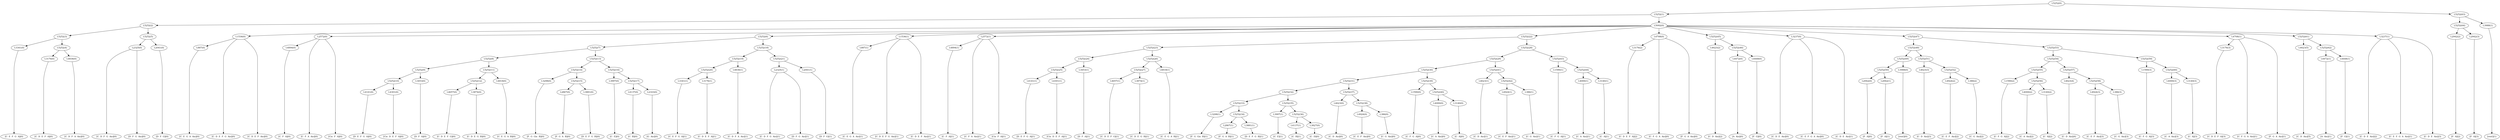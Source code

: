 digraph sample{
"L3341(0)"->"[C  E  F  G  A](0)"
"L3176(0)"->"[C  D  E  F  A](0)"
"L4836(0)"->"[C  D  F  A  Ais](0)"
"L5252(4)"->"L3176(0)"
"L5252(4)"->"L4836(0)"
"L5252(3)"->"L3341(0)"
"L5252(3)"->"L5252(4)"
"L2325(0)"->"[C  D  F  G  Ais](0)"
"L2325(0)"->"[D  F  G  Ais](0)"
"L2041(0)"->"[D  F  G](0)"
"L5252(5)"->"L2325(0)"
"L5252(5)"->"L2041(0)"
"L5252(2)"->"L5252(3)"
"L5252(2)"->"L5252(5)"
"L887(0)"->"[C  E  G  A  Ais](0)"
"L1536(0)"->"[C  D  E  F  G  Ais](0)"
"L1536(0)"->"[C  D  E  F  Ais](0)"
"L1536(0)"->"L887(0)"
"L4894(0)"->"[C  F  A](0)"
"L2572(0)"->"[C  F  A  Ais](0)"
"L2572(0)"->"L4894(0)"
"L2572(0)"->"[Cis  F  A](0)"
"L4141(0)"->"[D  E  F  G  A](0)"
"L4301(0)"->"[Cis  D  E  F  A](0)"
"L5252(10)"->"L4141(0)"
"L5252(10)"->"L4301(0)"
"L3453(0)"->"[D  F  A](0)"
"L5252(9)"->"L5252(10)"
"L5252(9)"->"L3453(0)"
"L4657(0)"->"[C  D  E  F  G](0)"
"L3874(0)"->"[C  D  E  G  B](0)"
"L5252(12)"->"L4657(0)"
"L5252(12)"->"L3874(0)"
"L4818(0)"->"[C  E  G  A  B](0)"
"L5252(11)"->"L5252(12)"
"L5252(11)"->"L4818(0)"
"L5252(8)"->"L5252(9)"
"L5252(8)"->"L5252(11)"
"L3298(0)"->"[F  G  Gis  B](0)"
"L2867(0)"->"[F  G  A  B](0)"
"L3881(0)"->"[D  E  F  G  B](0)"
"L5252(15)"->"L2867(0)"
"L5252(15)"->"L3881(0)"
"L5252(14)"->"L3298(0)"
"L5252(14)"->"L5252(15)"
"L3997(0)"->"[C  E](0)"
"L4137(0)"->"[C  B](0)"
"L2163(0)"->"[G  Ais](0)"
"L5252(17)"->"L4137(0)"
"L5252(17)"->"L2163(0)"
"L5252(16)"->"L3997(0)"
"L5252(16)"->"L5252(17)"
"L5252(13)"->"L5252(14)"
"L5252(13)"->"L5252(16)"
"L5252(7)"->"L5252(8)"
"L5252(7)"->"L5252(13)"
"L3341(1)"->"[C  E  F  G  A](1)"
"L3176(1)"->"[C  D  E  F  A](1)"
"L5252(20)"->"L3341(1)"
"L5252(20)"->"L3176(1)"
"L4836(1)"->"[C  D  F  A  Ais](1)"
"L5252(19)"->"L5252(20)"
"L5252(19)"->"L4836(1)"
"L2325(1)"->"[C  D  F  G  Ais](1)"
"L2325(1)"->"[D  F  G  Ais](1)"
"L2041(1)"->"[D  F  G](1)"
"L5252(21)"->"L2325(1)"
"L5252(21)"->"L2041(1)"
"L5252(18)"->"L5252(19)"
"L5252(18)"->"L5252(21)"
"L5252(6)"->"L5252(7)"
"L5252(6)"->"L5252(18)"
"L887(1)"->"[C  E  G  A  Ais](1)"
"L1536(1)"->"[C  D  E  F  G  Ais](1)"
"L1536(1)"->"[C  D  E  F  Ais](1)"
"L1536(1)"->"L887(1)"
"L4894(1)"->"[C  F  A](1)"
"L2572(1)"->"[C  F  A  Ais](1)"
"L2572(1)"->"L4894(1)"
"L2572(1)"->"[Cis  F  A](1)"
"L4141(1)"->"[D  E  F  G  A](1)"
"L4301(1)"->"[Cis  D  E  F  A](1)"
"L5252(25)"->"L4141(1)"
"L5252(25)"->"L4301(1)"
"L3453(1)"->"[D  F  A](1)"
"L5252(24)"->"L5252(25)"
"L5252(24)"->"L3453(1)"
"L4657(1)"->"[C  D  E  F  G](1)"
"L3874(1)"->"[C  D  E  G  B](1)"
"L5252(27)"->"L4657(1)"
"L5252(27)"->"L3874(1)"
"L4818(1)"->"[C  E  G  A  B](1)"
"L5252(26)"->"L5252(27)"
"L5252(26)"->"L4818(1)"
"L5252(23)"->"L5252(24)"
"L5252(23)"->"L5252(26)"
"L3298(1)"->"[F  G  Gis  B](1)"
"L2867(1)"->"[F  G  A  B](1)"
"L3881(1)"->"[D  E  F  G  B](1)"
"L5252(34)"->"L2867(1)"
"L5252(34)"->"L3881(1)"
"L5252(33)"->"L3298(1)"
"L5252(33)"->"L5252(34)"
"L3997(1)"->"[C  E](1)"
"L4137(1)"->"[C  B](1)"
"L3827(0)"->"[C  D](0)"
"L5252(36)"->"L4137(1)"
"L5252(36)"->"L3827(0)"
"L5252(35)"->"L3997(1)"
"L5252(35)"->"L5252(36)"
"L5252(32)"->"L5252(33)"
"L5252(32)"->"L5252(35)"
"L4623(0)"->"[C  D  Ais](0)"
"L4924(0)"->"[C  E  F  Ais](0)"
"L386(0)"->"[C  G  Ais](0)"
"L5252(38)"->"L4924(0)"
"L5252(38)"->"L386(0)"
"L5252(37)"->"L4623(0)"
"L5252(37)"->"L5252(38)"
"L5252(31)"->"L5252(32)"
"L5252(31)"->"L5252(37)"
"L1590(0)"->"[C  F  G  A](0)"
"L4000(0)"->"[C  A  Ais](0)"
"L3140(0)"->"[C  A](0)"
"L5252(40)"->"L4000(0)"
"L5252(40)"->"L3140(0)"
"L5252(39)"->"L1590(0)"
"L5252(39)"->"L5252(40)"
"L5252(30)"->"L5252(31)"
"L5252(30)"->"L5252(39)"
"L4623(1)"->"[C  D  Ais](1)"
"L4924(1)"->"[C  E  F  Ais](1)"
"L386(1)"->"[C  G  Ais](1)"
"L5252(42)"->"L4924(1)"
"L5252(42)"->"L386(1)"
"L5252(41)"->"L4623(1)"
"L5252(41)"->"L5252(42)"
"L5252(29)"->"L5252(30)"
"L5252(29)"->"L5252(41)"
"L1590(1)"->"[C  F  G  A](1)"
"L4000(1)"->"[C  A  Ais](1)"
"L3140(1)"->"[C  A](1)"
"L5252(44)"->"L4000(1)"
"L5252(44)"->"L3140(1)"
"L5252(43)"->"L1590(1)"
"L5252(43)"->"L5252(44)"
"L5252(28)"->"L5252(29)"
"L5252(28)"->"L5252(43)"
"L5252(22)"->"L5252(23)"
"L5252(22)"->"L5252(28)"
"L3176(2)"->"[C  D  E  F  A](2)"
"L4708(0)"->"[C  F  G  A  Ais](0)"
"L4708(0)"->"L3176(2)"
"L4708(0)"->"[F  G  A  Ais](0)"
"L4623(2)"->"[C  D  Ais](2)"
"L4472(0)"->"[A  Ais](0)"
"L4448(0)"->"[F  G](0)"
"L5252(46)"->"L4472(0)"
"L5252(46)"->"L4448(0)"
"L5252(45)"->"L4623(2)"
"L5252(45)"->"L5252(46)"
"L3237(0)"->"[C  D  E  Ais](0)"
"L3237(0)"->"[C  E  F  G  A  Ais](0)"
"L3237(0)"->"[C  D  E  Ais](1)"
"L2942(0)"->"[F  A](0)"
"L2942(1)"->"[F  A](1)"
"L5252(50)"->"L2942(0)"
"L5252(50)"->"L2942(1)"
"L3988(0)"->"[rest](0)"
"L5252(49)"->"L5252(50)"
"L5252(49)"->"L3988(0)"
"L4623(3)"->"[C  D  Ais](3)"
"L4924(2)"->"[C  E  F  Ais](2)"
"L386(2)"->"[C  G  Ais](2)"
"L5252(52)"->"L4924(2)"
"L5252(52)"->"L386(2)"
"L5252(51)"->"L4623(3)"
"L5252(51)"->"L5252(52)"
"L5252(48)"->"L5252(49)"
"L5252(48)"->"L5252(51)"
"L1590(2)"->"[C  F  G  A](2)"
"L4000(2)"->"[C  A  Ais](2)"
"L3140(2)"->"[C  A](2)"
"L5252(56)"->"L4000(2)"
"L5252(56)"->"L3140(2)"
"L5252(55)"->"L1590(2)"
"L5252(55)"->"L5252(56)"
"L4623(4)"->"[C  D  Ais](4)"
"L4924(3)"->"[C  E  F  Ais](3)"
"L386(3)"->"[C  G  Ais](3)"
"L5252(58)"->"L4924(3)"
"L5252(58)"->"L386(3)"
"L5252(57)"->"L4623(4)"
"L5252(57)"->"L5252(58)"
"L5252(54)"->"L5252(55)"
"L5252(54)"->"L5252(57)"
"L1590(3)"->"[C  F  G  A](3)"
"L4000(3)"->"[C  A  Ais](3)"
"L3140(3)"->"[C  A](3)"
"L5252(60)"->"L4000(3)"
"L5252(60)"->"L3140(3)"
"L5252(59)"->"L1590(3)"
"L5252(59)"->"L5252(60)"
"L5252(53)"->"L5252(54)"
"L5252(53)"->"L5252(59)"
"L5252(47)"->"L5252(48)"
"L5252(47)"->"L5252(53)"
"L3176(3)"->"[C  D  E  F  A](3)"
"L4708(1)"->"[C  F  G  A  Ais](1)"
"L4708(1)"->"L3176(3)"
"L4708(1)"->"[F  G  A  Ais](1)"
"L4623(5)"->"[C  D  Ais](5)"
"L4472(1)"->"[A  Ais](1)"
"L4448(1)"->"[F  G](1)"
"L5252(62)"->"L4472(1)"
"L5252(62)"->"L4448(1)"
"L5252(61)"->"L4623(5)"
"L5252(61)"->"L5252(62)"
"L3237(1)"->"[C  D  E  Ais](2)"
"L3237(1)"->"[C  E  F  G  A  Ais](1)"
"L3237(1)"->"[C  D  E  Ais](3)"
"L5092(0)"->"L1536(0)"
"L5092(0)"->"L2572(0)"
"L5092(0)"->"L5252(6)"
"L5092(0)"->"L1536(1)"
"L5092(0)"->"L2572(1)"
"L5092(0)"->"L5252(22)"
"L5092(0)"->"L4708(0)"
"L5092(0)"->"L5252(45)"
"L5092(0)"->"L3237(0)"
"L5092(0)"->"L5252(47)"
"L5092(0)"->"L4708(1)"
"L5092(0)"->"L5252(61)"
"L5092(0)"->"L3237(1)"
"L5252(1)"->"L5252(2)"
"L5252(1)"->"L5092(0)"
"L2942(2)"->"[F  A](2)"
"L2942(3)"->"[F  A](3)"
"L5252(64)"->"L2942(2)"
"L5252(64)"->"L2942(3)"
"L3988(1)"->"[rest](1)"
"L5252(63)"->"L5252(64)"
"L5252(63)"->"L3988(1)"
"L5252(0)"->"L5252(1)"
"L5252(0)"->"L5252(63)"
{rank = min; "L5252(0)"}
{rank = same; "L5252(1)"; "L5252(63)";}
{rank = same; "L5252(2)"; "L5092(0)"; "L5252(64)"; "L3988(1)";}
{rank = same; "L5252(3)"; "L5252(5)"; "L1536(0)"; "L2572(0)"; "L5252(6)"; "L1536(1)"; "L2572(1)"; "L5252(22)"; "L4708(0)"; "L5252(45)"; "L3237(0)"; "L5252(47)"; "L4708(1)"; "L5252(61)"; "L3237(1)"; "L2942(2)"; "L2942(3)";}
{rank = same; "L3341(0)"; "L5252(4)"; "L2325(0)"; "L2041(0)"; "L887(0)"; "L4894(0)"; "L5252(7)"; "L5252(18)"; "L887(1)"; "L4894(1)"; "L5252(23)"; "L5252(28)"; "L3176(2)"; "L4623(2)"; "L5252(46)"; "L5252(48)"; "L5252(53)"; "L3176(3)"; "L4623(5)"; "L5252(62)";}
{rank = same; "L3176(0)"; "L4836(0)"; "L5252(8)"; "L5252(13)"; "L5252(19)"; "L5252(21)"; "L5252(24)"; "L5252(26)"; "L5252(29)"; "L5252(43)"; "L4472(0)"; "L4448(0)"; "L5252(49)"; "L5252(51)"; "L5252(54)"; "L5252(59)"; "L4472(1)"; "L4448(1)";}
{rank = same; "L5252(9)"; "L5252(11)"; "L5252(14)"; "L5252(16)"; "L5252(20)"; "L4836(1)"; "L2325(1)"; "L2041(1)"; "L5252(25)"; "L3453(1)"; "L5252(27)"; "L4818(1)"; "L5252(30)"; "L5252(41)"; "L1590(1)"; "L5252(44)"; "L5252(50)"; "L3988(0)"; "L4623(3)"; "L5252(52)"; "L5252(55)"; "L5252(57)"; "L1590(3)"; "L5252(60)";}
{rank = same; "L5252(10)"; "L3453(0)"; "L5252(12)"; "L4818(0)"; "L3298(0)"; "L5252(15)"; "L3997(0)"; "L5252(17)"; "L3341(1)"; "L3176(1)"; "L4141(1)"; "L4301(1)"; "L4657(1)"; "L3874(1)"; "L5252(31)"; "L5252(39)"; "L4623(1)"; "L5252(42)"; "L4000(1)"; "L3140(1)"; "L2942(0)"; "L2942(1)"; "L4924(2)"; "L386(2)"; "L1590(2)"; "L5252(56)"; "L4623(4)"; "L5252(58)"; "L4000(3)"; "L3140(3)";}
{rank = same; "L4141(0)"; "L4301(0)"; "L4657(0)"; "L3874(0)"; "L2867(0)"; "L3881(0)"; "L4137(0)"; "L2163(0)"; "L5252(32)"; "L5252(37)"; "L1590(0)"; "L5252(40)"; "L4924(1)"; "L386(1)"; "L4000(2)"; "L3140(2)"; "L4924(3)"; "L386(3)";}
{rank = same; "L5252(33)"; "L5252(35)"; "L4623(0)"; "L5252(38)"; "L4000(0)"; "L3140(0)";}
{rank = same; "L3298(1)"; "L5252(34)"; "L3997(1)"; "L5252(36)"; "L4924(0)"; "L386(0)";}
{rank = same; "L2867(1)"; "L3881(1)"; "L4137(1)"; "L3827(0)";}
{rank = max; "[A  Ais](0)"; "[A  Ais](1)"; "[C  A  Ais](0)"; "[C  A  Ais](1)"; "[C  A  Ais](2)"; "[C  A  Ais](3)"; "[C  A](0)"; "[C  A](1)"; "[C  A](2)"; "[C  A](3)"; "[C  B](0)"; "[C  B](1)"; "[C  D  Ais](0)"; "[C  D  Ais](1)"; "[C  D  Ais](2)"; "[C  D  Ais](3)"; "[C  D  Ais](4)"; "[C  D  Ais](5)"; "[C  D  E  Ais](0)"; "[C  D  E  Ais](1)"; "[C  D  E  Ais](2)"; "[C  D  E  Ais](3)"; "[C  D  E  F  A](0)"; "[C  D  E  F  A](1)"; "[C  D  E  F  A](2)"; "[C  D  E  F  A](3)"; "[C  D  E  F  Ais](0)"; "[C  D  E  F  Ais](1)"; "[C  D  E  F  G  Ais](0)"; "[C  D  E  F  G  Ais](1)"; "[C  D  E  F  G](0)"; "[C  D  E  F  G](1)"; "[C  D  E  G  B](0)"; "[C  D  E  G  B](1)"; "[C  D  F  A  Ais](0)"; "[C  D  F  A  Ais](1)"; "[C  D  F  G  Ais](0)"; "[C  D  F  G  Ais](1)"; "[C  D](0)"; "[C  E  F  Ais](0)"; "[C  E  F  Ais](1)"; "[C  E  F  Ais](2)"; "[C  E  F  Ais](3)"; "[C  E  F  G  A  Ais](0)"; "[C  E  F  G  A  Ais](1)"; "[C  E  F  G  A](0)"; "[C  E  F  G  A](1)"; "[C  E  G  A  Ais](0)"; "[C  E  G  A  Ais](1)"; "[C  E  G  A  B](0)"; "[C  E  G  A  B](1)"; "[C  E](0)"; "[C  E](1)"; "[C  F  A  Ais](0)"; "[C  F  A  Ais](1)"; "[C  F  A](0)"; "[C  F  A](1)"; "[C  F  G  A  Ais](0)"; "[C  F  G  A  Ais](1)"; "[C  F  G  A](0)"; "[C  F  G  A](1)"; "[C  F  G  A](2)"; "[C  F  G  A](3)"; "[C  G  Ais](0)"; "[C  G  Ais](1)"; "[C  G  Ais](2)"; "[C  G  Ais](3)"; "[Cis  D  E  F  A](0)"; "[Cis  D  E  F  A](1)"; "[Cis  F  A](0)"; "[Cis  F  A](1)"; "[D  E  F  G  A](0)"; "[D  E  F  G  A](1)"; "[D  E  F  G  B](0)"; "[D  E  F  G  B](1)"; "[D  F  A](0)"; "[D  F  A](1)"; "[D  F  G  Ais](0)"; "[D  F  G  Ais](1)"; "[D  F  G](0)"; "[D  F  G](1)"; "[F  A](0)"; "[F  A](1)"; "[F  A](2)"; "[F  A](3)"; "[F  G  A  Ais](0)"; "[F  G  A  Ais](1)"; "[F  G  A  B](0)"; "[F  G  A  B](1)"; "[F  G  Gis  B](0)"; "[F  G  Gis  B](1)"; "[F  G](0)"; "[F  G](1)"; "[G  Ais](0)"; "[rest](0)"; "[rest](1)";}
}